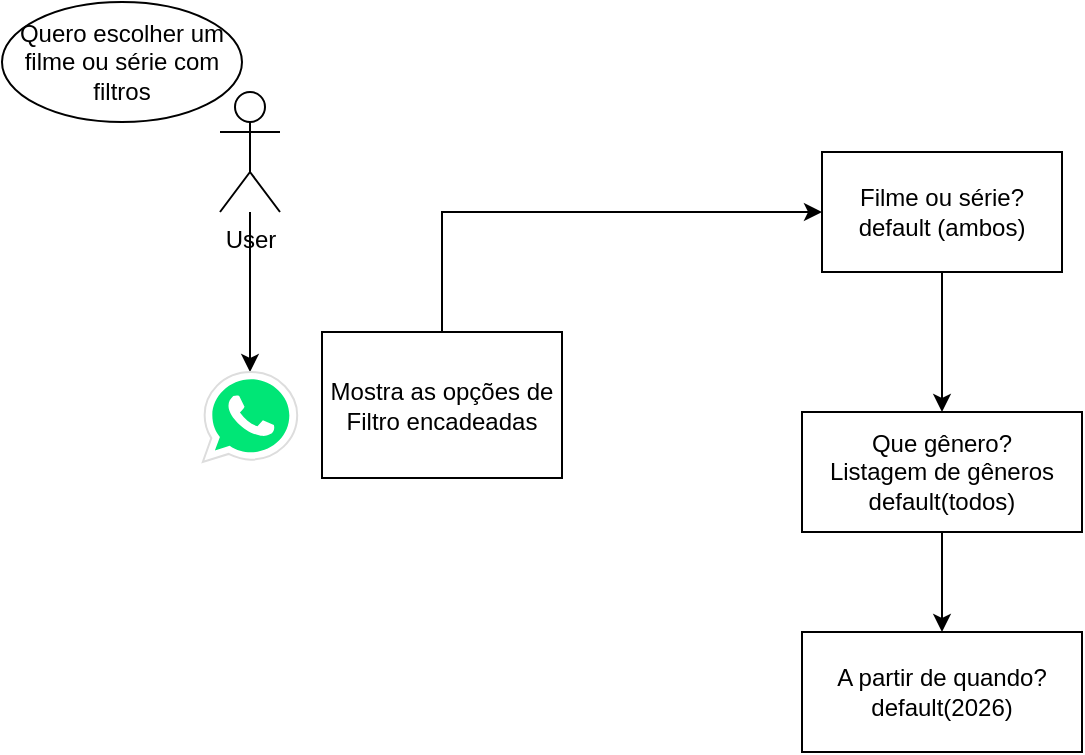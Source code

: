 <mxfile version="23.1.3" type="github">
  <diagram name="Page-1" id="z3uIDyGecTTQ6y1Qb607">
    <mxGraphModel dx="1195" dy="660" grid="1" gridSize="10" guides="1" tooltips="1" connect="1" arrows="1" fold="1" page="1" pageScale="1" pageWidth="827" pageHeight="1169" math="0" shadow="0">
      <root>
        <mxCell id="0" />
        <mxCell id="1" parent="0" />
        <mxCell id="cnTBpwzU_P2CvcH9niUu-9" style="edgeStyle=orthogonalEdgeStyle;rounded=0;orthogonalLoop=1;jettySize=auto;html=1;" edge="1" parent="1" source="cnTBpwzU_P2CvcH9niUu-4" target="cnTBpwzU_P2CvcH9niUu-5">
          <mxGeometry relative="1" as="geometry" />
        </mxCell>
        <mxCell id="cnTBpwzU_P2CvcH9niUu-4" value="&lt;div&gt;User&lt;/div&gt;" style="shape=umlActor;verticalLabelPosition=bottom;verticalAlign=top;html=1;" vertex="1" parent="1">
          <mxGeometry x="399" y="130" width="30" height="60" as="geometry" />
        </mxCell>
        <mxCell id="cnTBpwzU_P2CvcH9niUu-5" value="" style="dashed=0;outlineConnect=0;html=1;align=center;labelPosition=center;verticalLabelPosition=bottom;verticalAlign=top;shape=mxgraph.weblogos.whatsapp;fillColor=#00E676;strokeColor=#dddddd" vertex="1" parent="1">
          <mxGeometry x="390.4" y="270" width="47.2" height="45" as="geometry" />
        </mxCell>
        <mxCell id="cnTBpwzU_P2CvcH9niUu-6" value="Quero escolher um filme ou série com filtros" style="ellipse;whiteSpace=wrap;html=1;" vertex="1" parent="1">
          <mxGeometry x="290" y="85" width="120" height="60" as="geometry" />
        </mxCell>
        <mxCell id="cnTBpwzU_P2CvcH9niUu-12" style="edgeStyle=orthogonalEdgeStyle;rounded=0;orthogonalLoop=1;jettySize=auto;html=1;entryX=0;entryY=0.5;entryDx=0;entryDy=0;" edge="1" parent="1" source="cnTBpwzU_P2CvcH9niUu-10" target="cnTBpwzU_P2CvcH9niUu-11">
          <mxGeometry relative="1" as="geometry">
            <Array as="points">
              <mxPoint x="510" y="190" />
            </Array>
          </mxGeometry>
        </mxCell>
        <mxCell id="cnTBpwzU_P2CvcH9niUu-10" value="Mostra as opções de Filtro encadeadas" style="rounded=0;whiteSpace=wrap;html=1;" vertex="1" parent="1">
          <mxGeometry x="450" y="250" width="120" height="73" as="geometry" />
        </mxCell>
        <mxCell id="cnTBpwzU_P2CvcH9niUu-14" style="edgeStyle=orthogonalEdgeStyle;rounded=0;orthogonalLoop=1;jettySize=auto;html=1;" edge="1" parent="1" source="cnTBpwzU_P2CvcH9niUu-11" target="cnTBpwzU_P2CvcH9niUu-13">
          <mxGeometry relative="1" as="geometry" />
        </mxCell>
        <mxCell id="cnTBpwzU_P2CvcH9niUu-11" value="&lt;div&gt;Filme ou série?&lt;/div&gt;&lt;div&gt;default (ambos)&lt;br&gt;&lt;/div&gt;" style="rounded=0;whiteSpace=wrap;html=1;" vertex="1" parent="1">
          <mxGeometry x="700" y="160" width="120" height="60" as="geometry" />
        </mxCell>
        <mxCell id="cnTBpwzU_P2CvcH9niUu-18" style="edgeStyle=orthogonalEdgeStyle;rounded=0;orthogonalLoop=1;jettySize=auto;html=1;" edge="1" parent="1" source="cnTBpwzU_P2CvcH9niUu-13" target="cnTBpwzU_P2CvcH9niUu-16">
          <mxGeometry relative="1" as="geometry" />
        </mxCell>
        <mxCell id="cnTBpwzU_P2CvcH9niUu-13" value="&lt;div&gt;Que gênero?&lt;/div&gt;&lt;div&gt;Listagem de gêneros&lt;/div&gt;&lt;div&gt;default(todos)&lt;br&gt;&lt;/div&gt;" style="rounded=0;whiteSpace=wrap;html=1;" vertex="1" parent="1">
          <mxGeometry x="690" y="290" width="140" height="60" as="geometry" />
        </mxCell>
        <mxCell id="cnTBpwzU_P2CvcH9niUu-16" value="&lt;div&gt;A partir de quando?&lt;/div&gt;&lt;div&gt;default(2026)&lt;br&gt;&lt;/div&gt;" style="rounded=0;whiteSpace=wrap;html=1;" vertex="1" parent="1">
          <mxGeometry x="690" y="400" width="140" height="60" as="geometry" />
        </mxCell>
      </root>
    </mxGraphModel>
  </diagram>
</mxfile>
